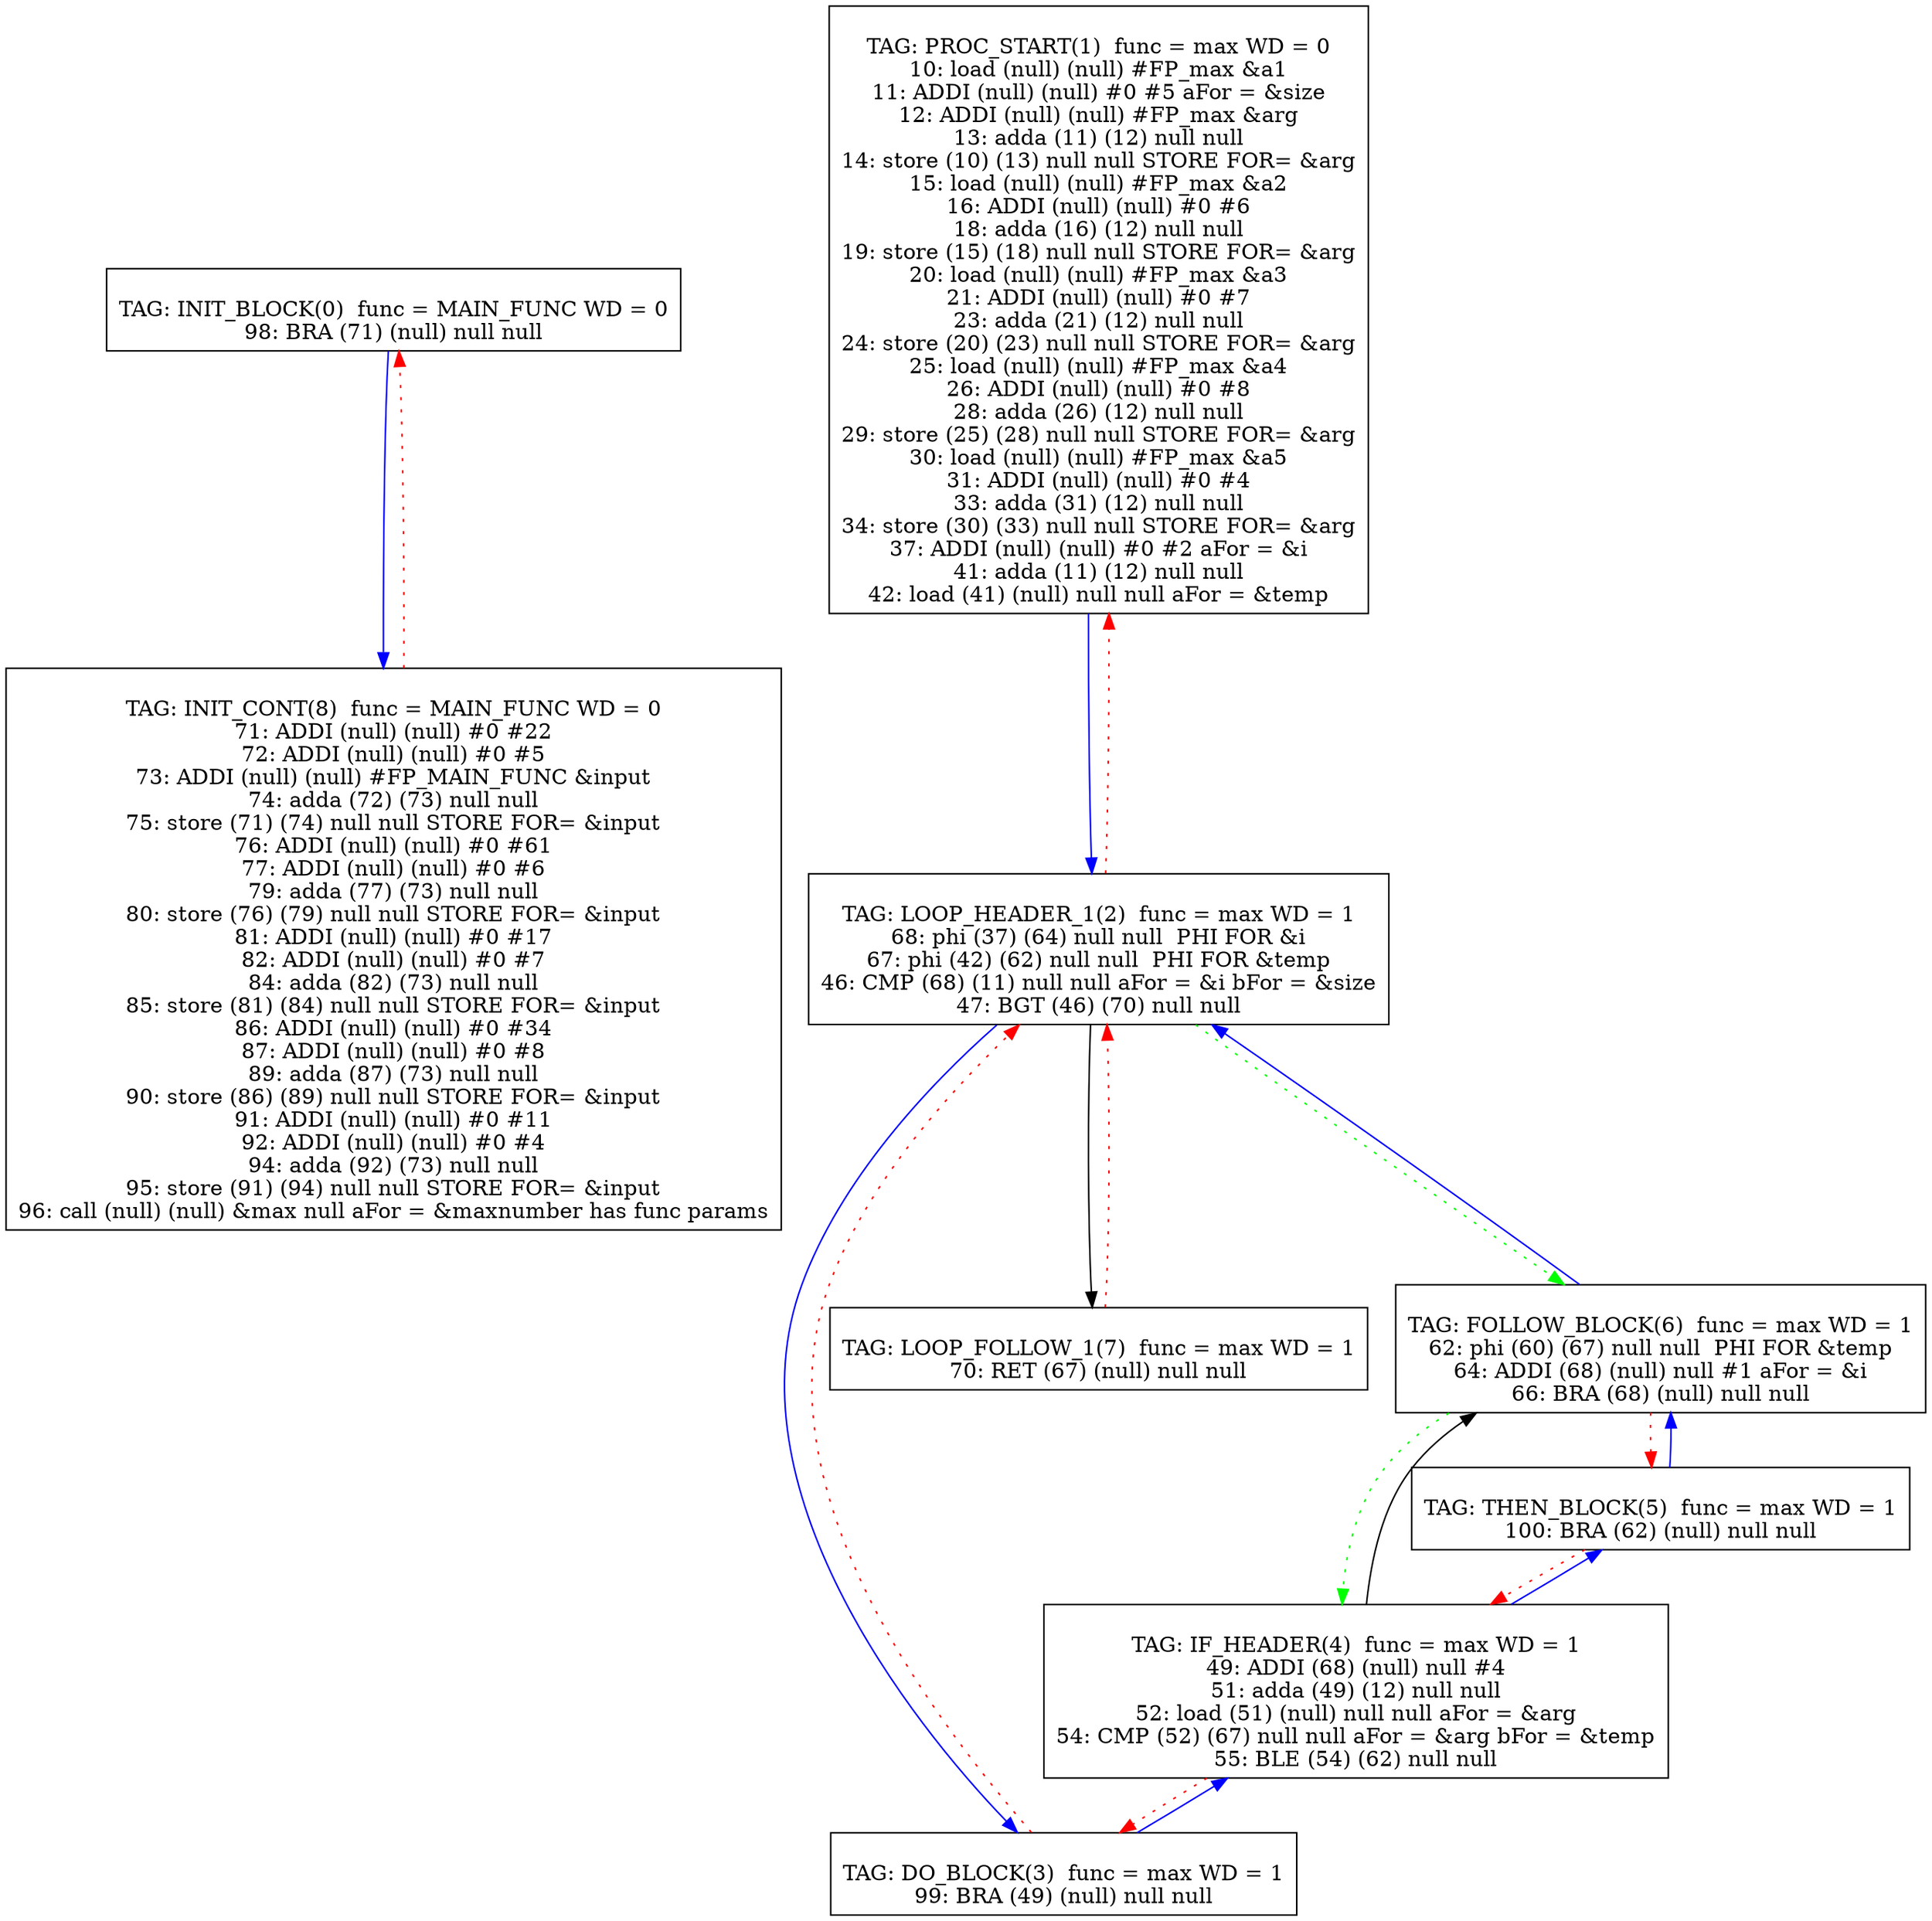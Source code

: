 digraph {
0[label="
TAG: INIT_BLOCK(0)  func = MAIN_FUNC WD = 0
98: BRA (71) (null) null null
"];
0[shape=box];
0 -> 8[color=blue]
1[label="
TAG: PROC_START(1)  func = max WD = 0
10: load (null) (null) #FP_max &a1
11: ADDI (null) (null) #0 #5 aFor = &size
12: ADDI (null) (null) #FP_max &arg
13: adda (11) (12) null null
14: store (10) (13) null null STORE FOR= &arg
15: load (null) (null) #FP_max &a2
16: ADDI (null) (null) #0 #6
18: adda (16) (12) null null
19: store (15) (18) null null STORE FOR= &arg
20: load (null) (null) #FP_max &a3
21: ADDI (null) (null) #0 #7
23: adda (21) (12) null null
24: store (20) (23) null null STORE FOR= &arg
25: load (null) (null) #FP_max &a4
26: ADDI (null) (null) #0 #8
28: adda (26) (12) null null
29: store (25) (28) null null STORE FOR= &arg
30: load (null) (null) #FP_max &a5
31: ADDI (null) (null) #0 #4
33: adda (31) (12) null null
34: store (30) (33) null null STORE FOR= &arg
37: ADDI (null) (null) #0 #2 aFor = &i
41: adda (11) (12) null null
42: load (41) (null) null null aFor = &temp
"];
1[shape=box];
1 -> 2[color=blue]
2[label="
TAG: LOOP_HEADER_1(2)  func = max WD = 1
68: phi (37) (64) null null  PHI FOR &i
67: phi (42) (62) null null  PHI FOR &temp
46: CMP (68) (11) null null aFor = &i bFor = &size
47: BGT (46) (70) null null
"];
2[shape=box];
2 -> 3[color=blue]
2 -> 7[color=black]
2 -> 1[color=red][style=dotted]
2 -> 6[color=green][style=dotted]
3[label="
TAG: DO_BLOCK(3)  func = max WD = 1
99: BRA (49) (null) null null
"];
3[shape=box];
3 -> 4[color=blue]
3 -> 2[color=red][style=dotted]
4[label="
TAG: IF_HEADER(4)  func = max WD = 1
49: ADDI (68) (null) null #4
51: adda (49) (12) null null
52: load (51) (null) null null aFor = &arg
54: CMP (52) (67) null null aFor = &arg bFor = &temp
55: BLE (54) (62) null null
"];
4[shape=box];
4 -> 5[color=blue]
4 -> 6[color=black]
4 -> 3[color=red][style=dotted]
5[label="
TAG: THEN_BLOCK(5)  func = max WD = 1
100: BRA (62) (null) null null
"];
5[shape=box];
5 -> 6[color=blue]
5 -> 4[color=red][style=dotted]
6[label="
TAG: FOLLOW_BLOCK(6)  func = max WD = 1
62: phi (60) (67) null null  PHI FOR &temp
64: ADDI (68) (null) null #1 aFor = &i
66: BRA (68) (null) null null
"];
6[shape=box];
6 -> 2[color=blue]
6 -> 5[color=red][style=dotted]
6 -> 4[color=green][style=dotted]
7[label="
TAG: LOOP_FOLLOW_1(7)  func = max WD = 1
70: RET (67) (null) null null
"];
7[shape=box];
7 -> 2[color=red][style=dotted]
8[label="
TAG: INIT_CONT(8)  func = MAIN_FUNC WD = 0
71: ADDI (null) (null) #0 #22
72: ADDI (null) (null) #0 #5
73: ADDI (null) (null) #FP_MAIN_FUNC &input
74: adda (72) (73) null null
75: store (71) (74) null null STORE FOR= &input
76: ADDI (null) (null) #0 #61
77: ADDI (null) (null) #0 #6
79: adda (77) (73) null null
80: store (76) (79) null null STORE FOR= &input
81: ADDI (null) (null) #0 #17
82: ADDI (null) (null) #0 #7
84: adda (82) (73) null null
85: store (81) (84) null null STORE FOR= &input
86: ADDI (null) (null) #0 #34
87: ADDI (null) (null) #0 #8
89: adda (87) (73) null null
90: store (86) (89) null null STORE FOR= &input
91: ADDI (null) (null) #0 #11
92: ADDI (null) (null) #0 #4
94: adda (92) (73) null null
95: store (91) (94) null null STORE FOR= &input
96: call (null) (null) &max null aFor = &maxnumber has func params
"];
8[shape=box];
8 -> 0[color=red][style=dotted]
}